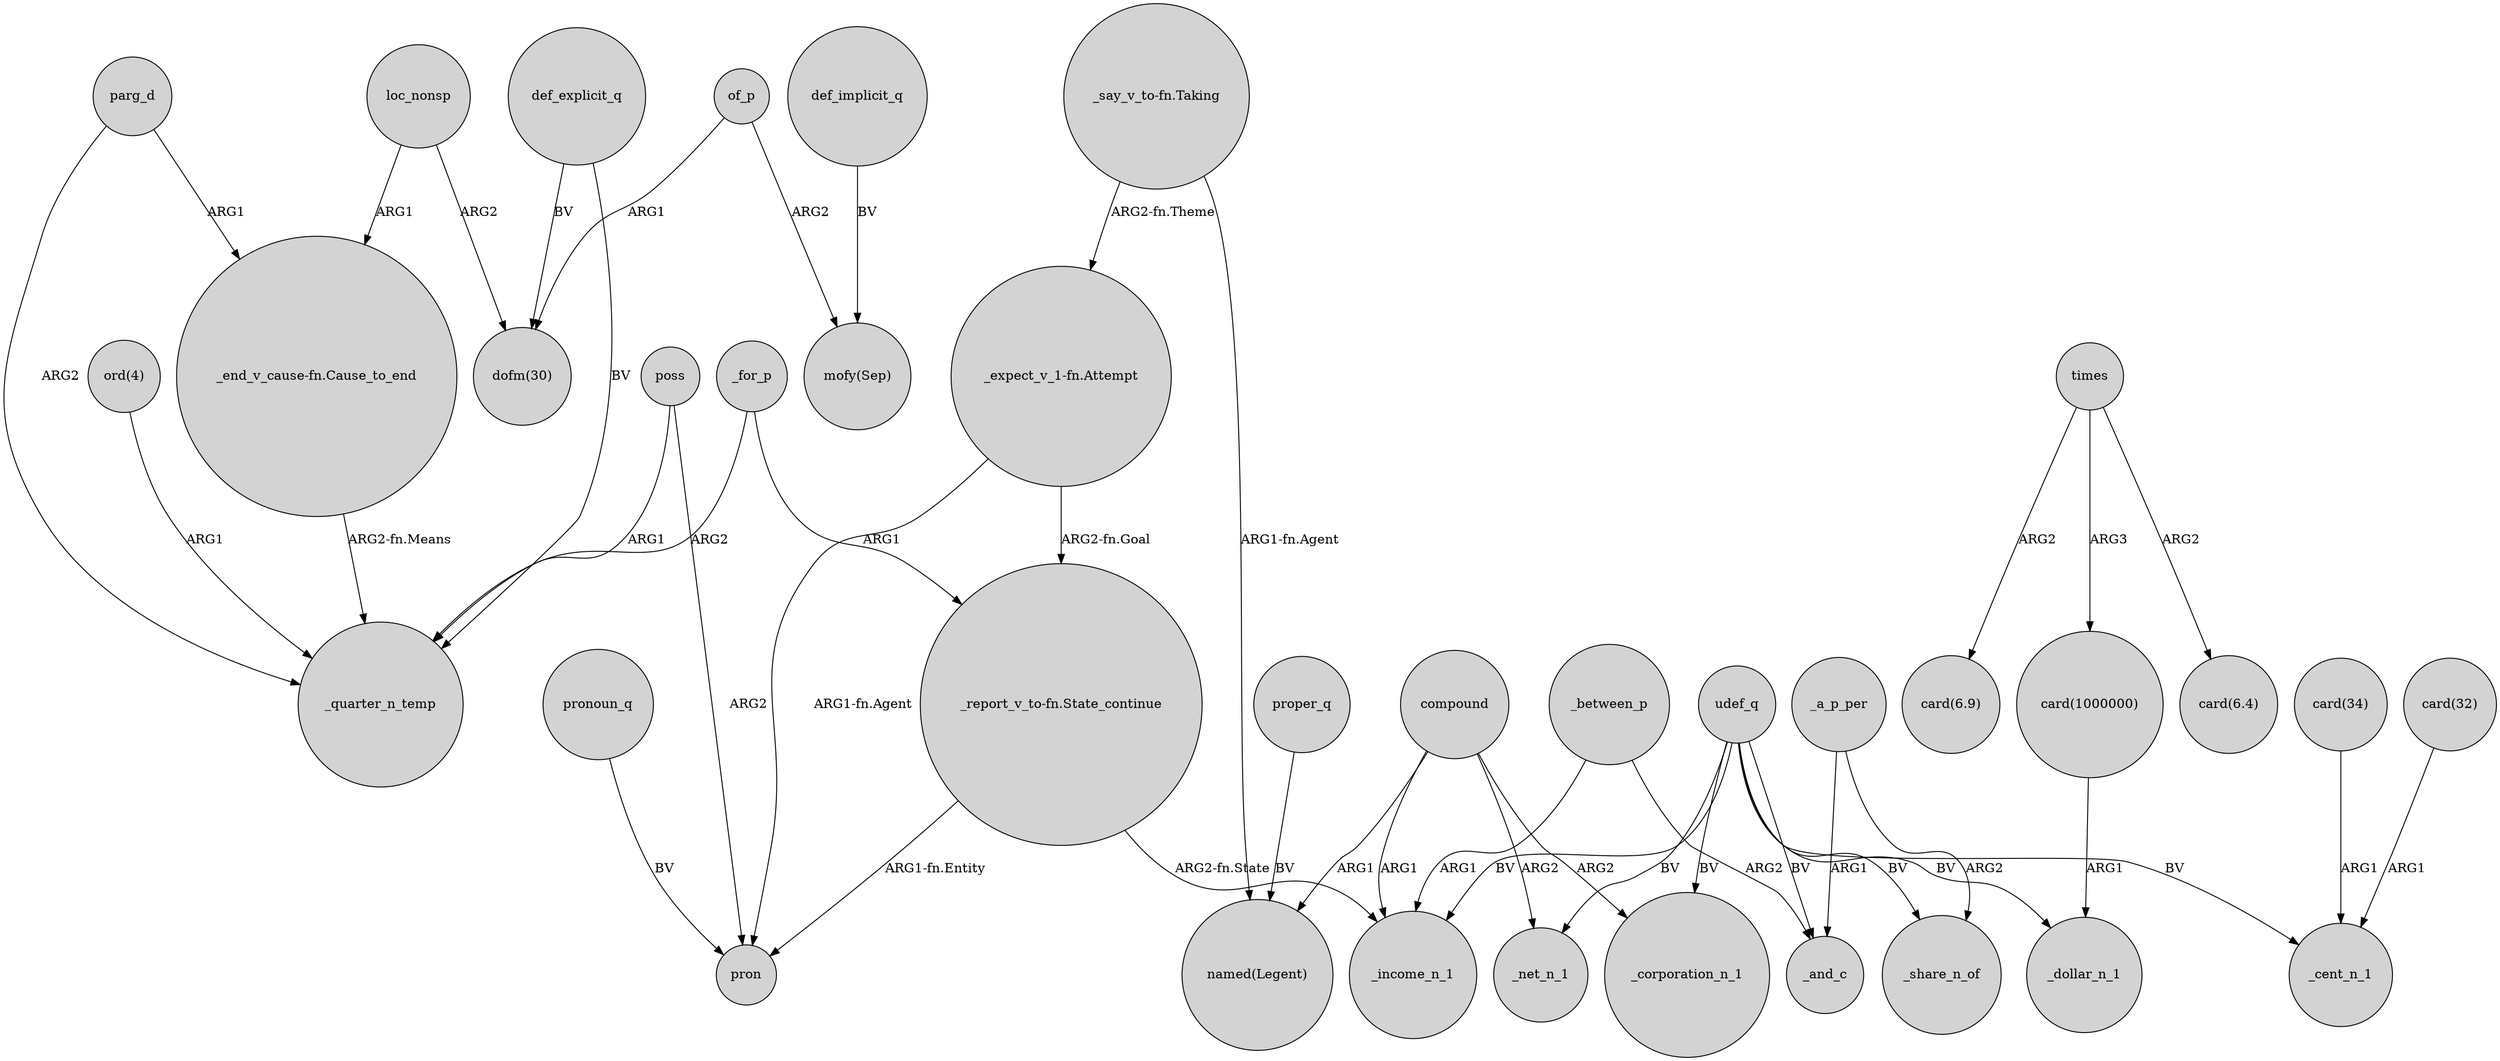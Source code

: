digraph {
	node [shape=circle style=filled]
	parg_d -> "_end_v_cause-fn.Cause_to_end" [label=ARG1]
	"_expect_v_1-fn.Attempt" -> pron [label="ARG1-fn.Agent"]
	compound -> _net_n_1 [label=ARG2]
	"_expect_v_1-fn.Attempt" -> "_report_v_to-fn.State_continue" [label="ARG2-fn.Goal"]
	udef_q -> _income_n_1 [label=BV]
	"_report_v_to-fn.State_continue" -> pron [label="ARG1-fn.Entity"]
	"card(34)" -> _cent_n_1 [label=ARG1]
	"_say_v_to-fn.Taking" -> "named(Legent)" [label="ARG1-fn.Agent"]
	times -> "card(1000000)" [label=ARG3]
	def_implicit_q -> "mofy(Sep)" [label=BV]
	"card(32)" -> _cent_n_1 [label=ARG1]
	proper_q -> "named(Legent)" [label=BV]
	def_explicit_q -> "dofm(30)" [label=BV]
	udef_q -> _and_c [label=BV]
	of_p -> "mofy(Sep)" [label=ARG2]
	udef_q -> _cent_n_1 [label=BV]
	_for_p -> "_report_v_to-fn.State_continue" [label=ARG1]
	pronoun_q -> pron [label=BV]
	poss -> pron [label=ARG2]
	times -> "card(6.9)" [label=ARG2]
	compound -> _income_n_1 [label=ARG1]
	_a_p_per -> _share_n_of [label=ARG2]
	_for_p -> _quarter_n_temp [label=ARG2]
	"_report_v_to-fn.State_continue" -> _income_n_1 [label="ARG2-fn.State"]
	udef_q -> _share_n_of [label=BV]
	udef_q -> _net_n_1 [label=BV]
	def_explicit_q -> _quarter_n_temp [label=BV]
	udef_q -> _dollar_n_1 [label=BV]
	parg_d -> _quarter_n_temp [label=ARG2]
	"card(1000000)" -> _dollar_n_1 [label=ARG1]
	loc_nonsp -> "_end_v_cause-fn.Cause_to_end" [label=ARG1]
	"ord(4)" -> _quarter_n_temp [label=ARG1]
	_between_p -> _income_n_1 [label=ARG1]
	times -> "card(6.4)" [label=ARG2]
	poss -> _quarter_n_temp [label=ARG1]
	compound -> _corporation_n_1 [label=ARG2]
	udef_q -> _corporation_n_1 [label=BV]
	of_p -> "dofm(30)" [label=ARG1]
	_a_p_per -> _and_c [label=ARG1]
	loc_nonsp -> "dofm(30)" [label=ARG2]
	compound -> "named(Legent)" [label=ARG1]
	"_end_v_cause-fn.Cause_to_end" -> _quarter_n_temp [label="ARG2-fn.Means"]
	"_say_v_to-fn.Taking" -> "_expect_v_1-fn.Attempt" [label="ARG2-fn.Theme"]
	_between_p -> _and_c [label=ARG2]
}
